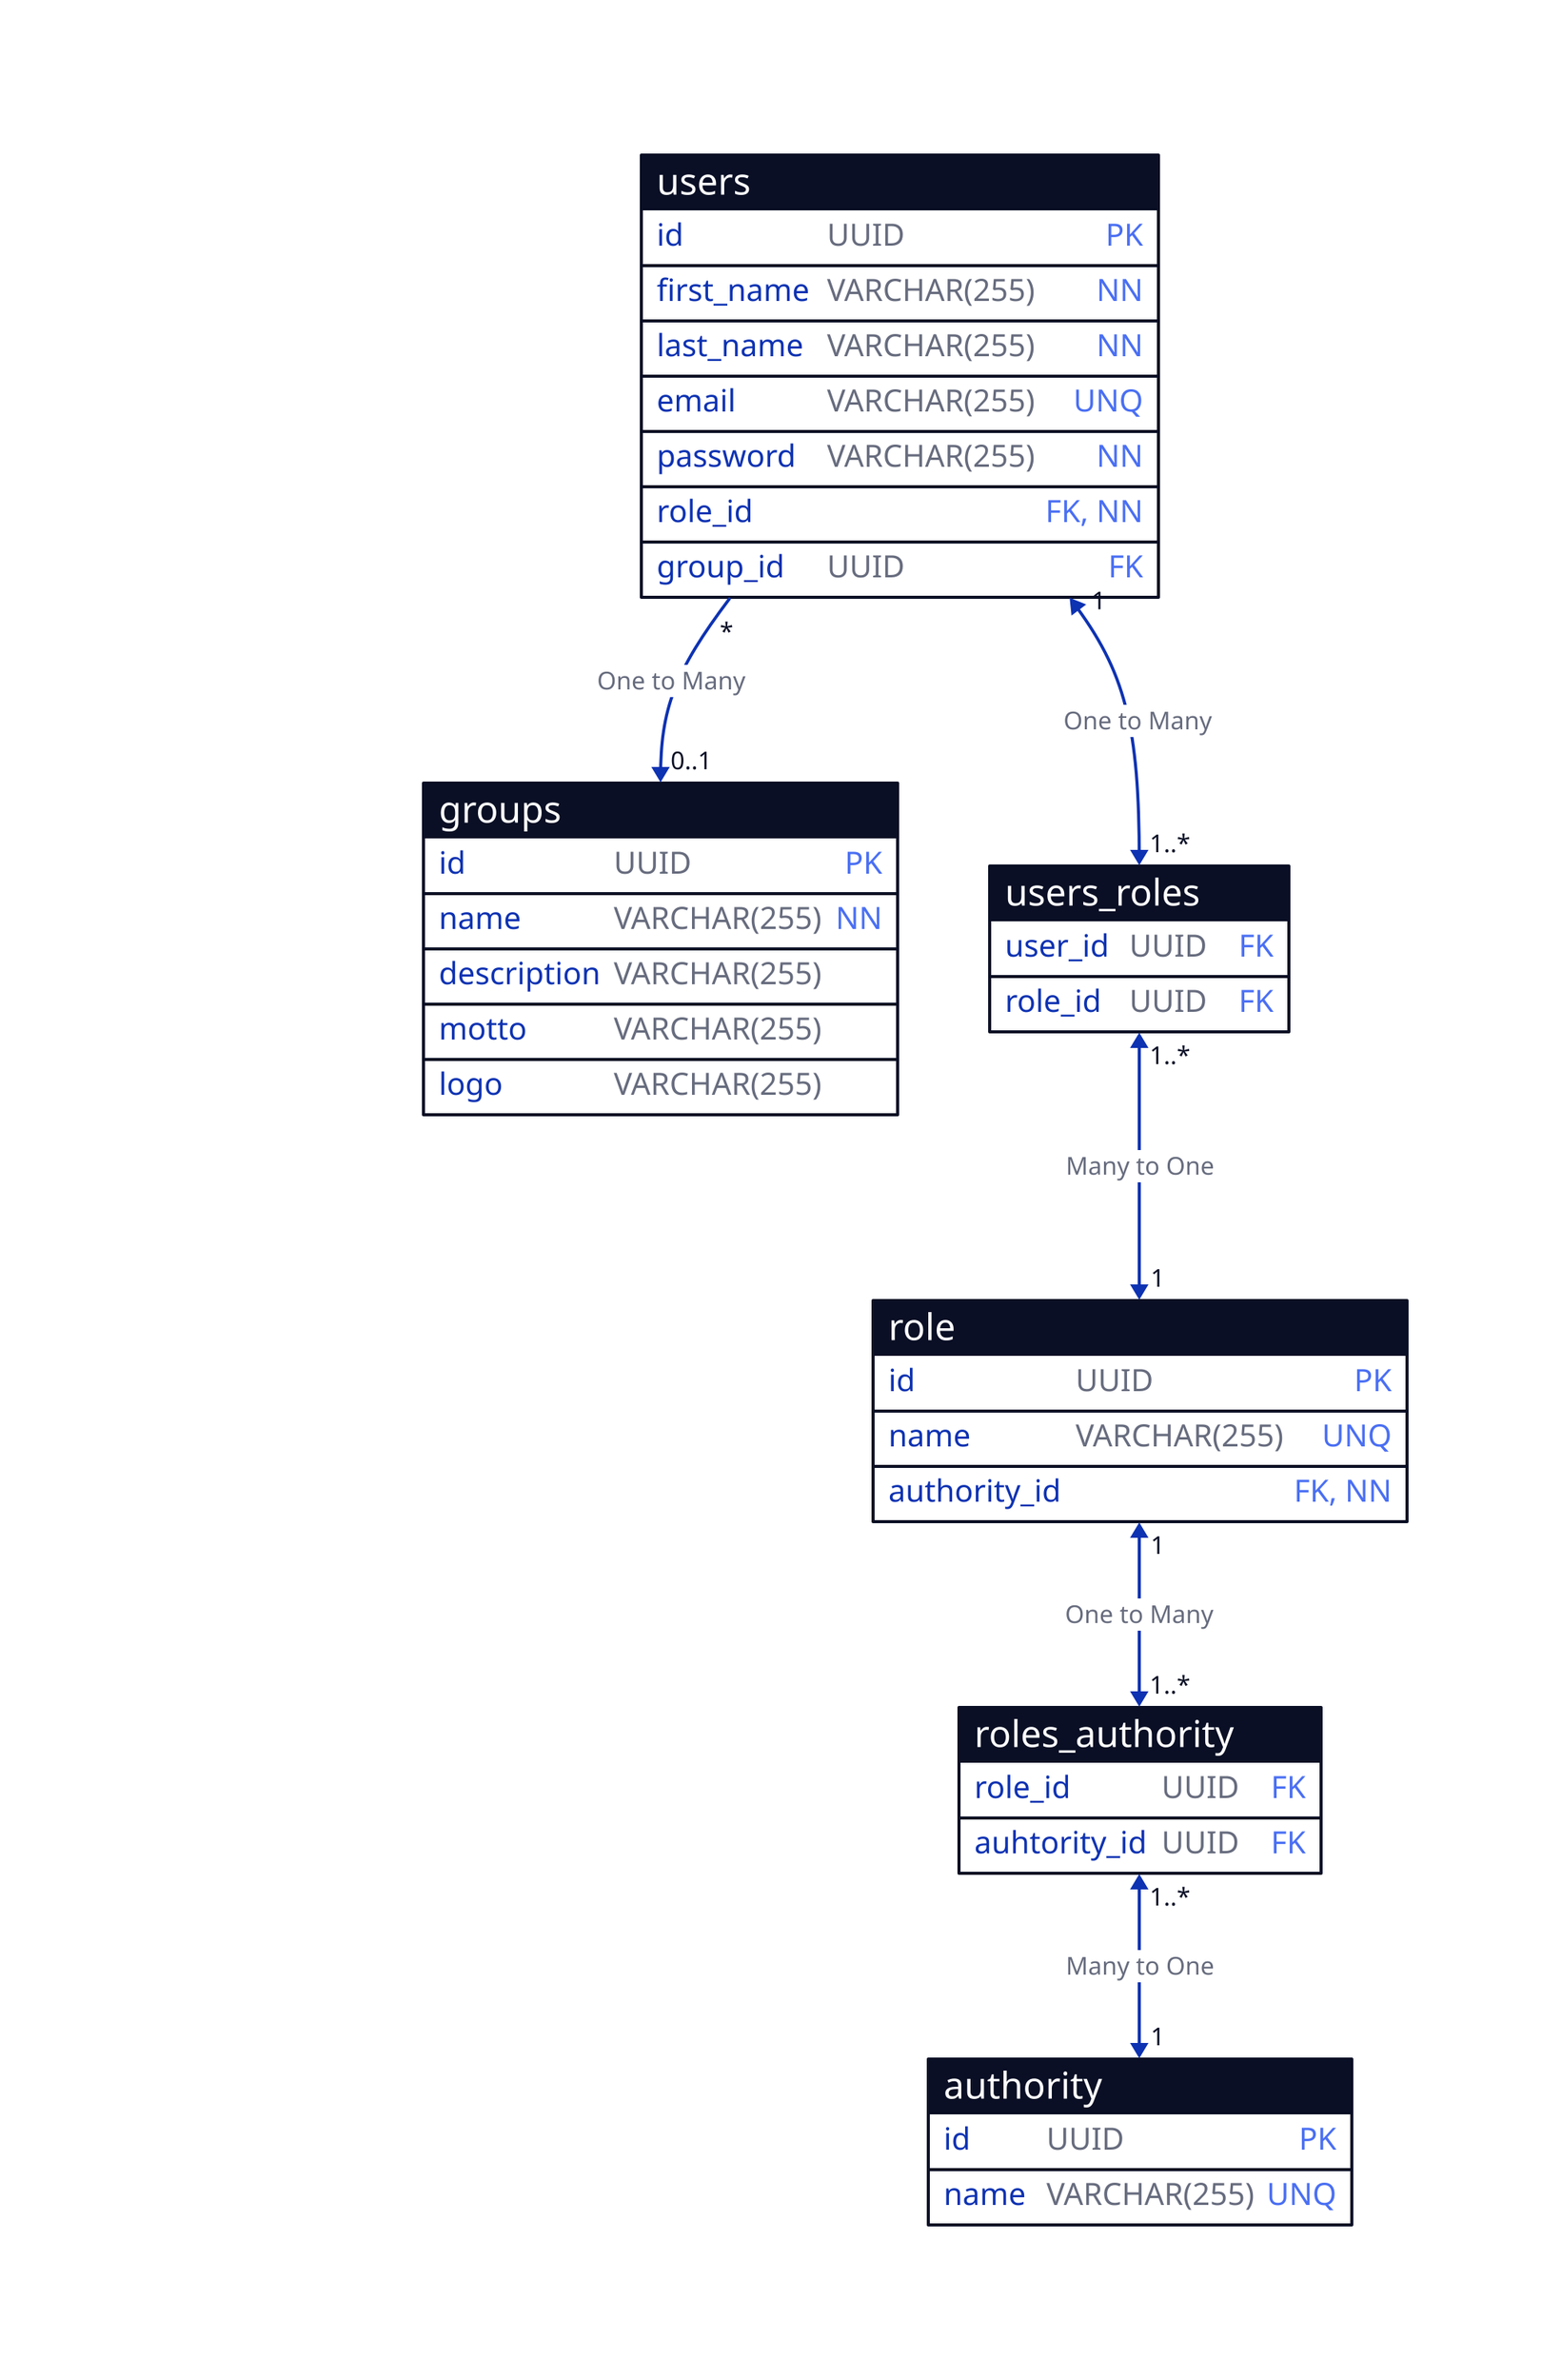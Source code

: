 text: |md
# ERD Diagram

This is the ERD Diagram for the Project
|

users: {
    shape: sql_table
    id: UUID { constraint: primary_key }
    first_name: VARCHAR(255) { constraint: NN }
    last_name: VARCHAR(255) { constraint: NN }
    email: VARCHAR(255) { constraint: unique }
    password: VARCHAR(255) { constraint: NN }
    role_id: {constraint: [foreign_key; NN]}
    group_id: UUID { constraint: foreign_key }
}

role: {
    shape: sql_table
    id: UUID {constraint: primary_key}
    name: VARCHAR(255) { constraint: unique }
    authority_id:  {constraint: [foreign_key; NN]}
}

authority: {
    shape: sql_table
    id: UUID {constraint: primary_key}
    name: VARCHAR(255) {constraint: unique}
}

groups: {
    shape: sql_table
    id: UUID {constraint: primary_key}
    name: VARCHAR(255) {constraint: NN}
    description: VARCHAR(255)
    motto: VARCHAR(255)
    logo: VARCHAR(255)
}

users_roles: {
    shape: sql_table
    user_id: UUID {constraint: foreign_key}
    role_id: UUID {constraint: foreign_key}
}

roles_authority: {
    shape: sql_table
    role_id: UUID {constraint: foreign_key}
    auhtority_id: UUID {constraint: foreign_key}
}

#users <-> role: Many to Many {
#    source-arrowhead.label: *
#    target-arrowhead.label: *
#}
#role <-> authority: Many to Many
users <-> users_roles: One to Many {
    target-arrowhead.label: 1..*
    source-arrowhead.label: 1
}
users_roles <-> role: Many to One {
    target-arrowhead.label: 1
    source-arrowhead.label: 1..*
}

role <-> roles_authority: One to Many{
    target-arrowhead.label: 1..*
    source-arrowhead.label: 1
}
roles_authority <-> authority: Many to One {
    target-arrowhead.label: 1
    source-arrowhead.label: 1..*
}

users ->  groups: One to Many {
    target-arrowhead.label: 0..1
    source-arrowhead.label: *
}
